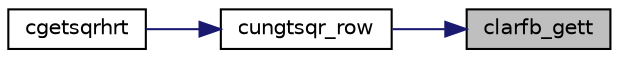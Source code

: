 digraph "clarfb_gett"
{
 // LATEX_PDF_SIZE
  edge [fontname="Helvetica",fontsize="10",labelfontname="Helvetica",labelfontsize="10"];
  node [fontname="Helvetica",fontsize="10",shape=record];
  rankdir="RL";
  Node1 [label="clarfb_gett",height=0.2,width=0.4,color="black", fillcolor="grey75", style="filled", fontcolor="black",tooltip="CLARFB_GETT"];
  Node1 -> Node2 [dir="back",color="midnightblue",fontsize="10",style="solid",fontname="Helvetica"];
  Node2 [label="cungtsqr_row",height=0.2,width=0.4,color="black", fillcolor="white", style="filled",URL="$cungtsqr__row_8f.html#a3aa7f05b47107bbe519826381ccd1ed2",tooltip="CUNGTSQR_ROW"];
  Node2 -> Node3 [dir="back",color="midnightblue",fontsize="10",style="solid",fontname="Helvetica"];
  Node3 [label="cgetsqrhrt",height=0.2,width=0.4,color="black", fillcolor="white", style="filled",URL="$cgetsqrhrt_8f.html#ae9e538f804d681afb4bff77087a234d9",tooltip="CGETSQRHRT"];
}
